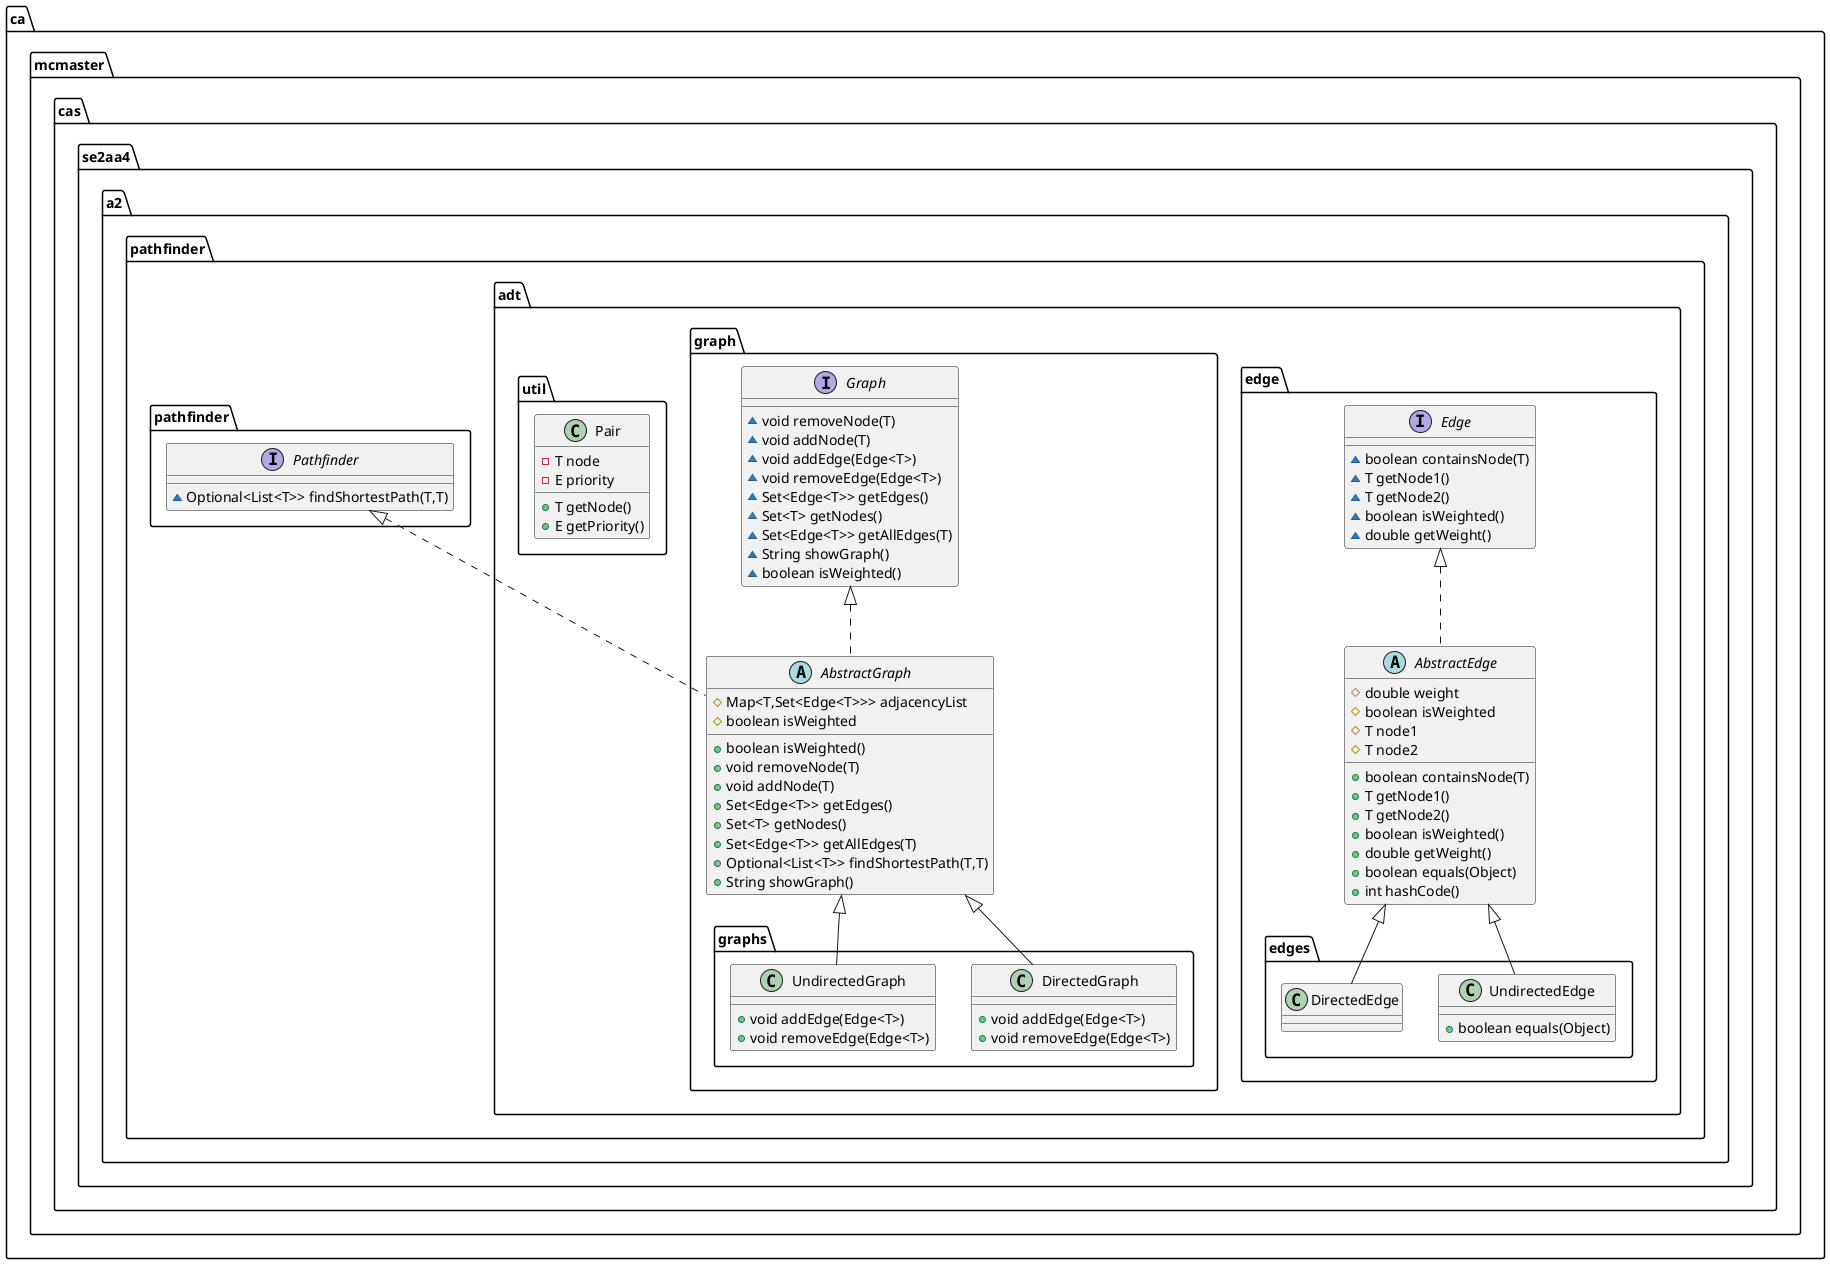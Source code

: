 @startuml
abstract class ca.mcmaster.cas.se2aa4.a2.pathfinder.adt.edge.AbstractEdge {
# double weight
# boolean isWeighted
# T node1
# T node2
+ boolean containsNode(T)
+ T getNode1()
+ T getNode2()
+ boolean isWeighted()
+ double getWeight()
+ boolean equals(Object)
+ int hashCode()
}
class ca.mcmaster.cas.se2aa4.a2.pathfinder.adt.graph.graphs.DirectedGraph {
+ void addEdge(Edge<T>)
+ void removeEdge(Edge<T>)
}
class ca.mcmaster.cas.se2aa4.a2.pathfinder.adt.graph.graphs.UndirectedGraph {
+ void addEdge(Edge<T>)
+ void removeEdge(Edge<T>)
}
interface ca.mcmaster.cas.se2aa4.a2.pathfinder.pathfinder.Pathfinder {
~ Optional<List<T>> findShortestPath(T,T)
}
interface ca.mcmaster.cas.se2aa4.a2.pathfinder.adt.edge.Edge {
~ boolean containsNode(T)
~ T getNode1()
~ T getNode2()
~ boolean isWeighted()
~ double getWeight()
}
class ca.mcmaster.cas.se2aa4.a2.pathfinder.adt.edge.edges.UndirectedEdge {
+ boolean equals(Object)
}
class ca.mcmaster.cas.se2aa4.a2.pathfinder.adt.util.Pair {
- T node
- E priority
+ T getNode()
+ E getPriority()
}
abstract class ca.mcmaster.cas.se2aa4.a2.pathfinder.adt.graph.AbstractGraph {
# Map<T,Set<Edge<T>>> adjacencyList
# boolean isWeighted
+ boolean isWeighted()
+ void removeNode(T)
+ void addNode(T)
+ Set<Edge<T>> getEdges()
+ Set<T> getNodes()
+ Set<Edge<T>> getAllEdges(T)
+ Optional<List<T>> findShortestPath(T,T)
+ String showGraph()
}
interface ca.mcmaster.cas.se2aa4.a2.pathfinder.adt.graph.Graph {
~ void removeNode(T)
~ void addNode(T)
~ void addEdge(Edge<T>)
~ void removeEdge(Edge<T>)
~ Set<Edge<T>> getEdges()
~ Set<T> getNodes()
~ Set<Edge<T>> getAllEdges(T)
~ String showGraph()
~ boolean isWeighted()
}
class ca.mcmaster.cas.se2aa4.a2.pathfinder.adt.edge.edges.DirectedEdge {
}


ca.mcmaster.cas.se2aa4.a2.pathfinder.adt.edge.Edge <|.. ca.mcmaster.cas.se2aa4.a2.pathfinder.adt.edge.AbstractEdge
ca.mcmaster.cas.se2aa4.a2.pathfinder.adt.graph.AbstractGraph <|-- ca.mcmaster.cas.se2aa4.a2.pathfinder.adt.graph.graphs.DirectedGraph
ca.mcmaster.cas.se2aa4.a2.pathfinder.adt.graph.AbstractGraph <|-- ca.mcmaster.cas.se2aa4.a2.pathfinder.adt.graph.graphs.UndirectedGraph
ca.mcmaster.cas.se2aa4.a2.pathfinder.adt.edge.AbstractEdge <|-- ca.mcmaster.cas.se2aa4.a2.pathfinder.adt.edge.edges.UndirectedEdge
ca.mcmaster.cas.se2aa4.a2.pathfinder.adt.graph.Graph <|.. ca.mcmaster.cas.se2aa4.a2.pathfinder.adt.graph.AbstractGraph
ca.mcmaster.cas.se2aa4.a2.pathfinder.pathfinder.Pathfinder <|.. ca.mcmaster.cas.se2aa4.a2.pathfinder.adt.graph.AbstractGraph
ca.mcmaster.cas.se2aa4.a2.pathfinder.adt.edge.AbstractEdge <|-- ca.mcmaster.cas.se2aa4.a2.pathfinder.adt.edge.edges.DirectedEdge
@enduml